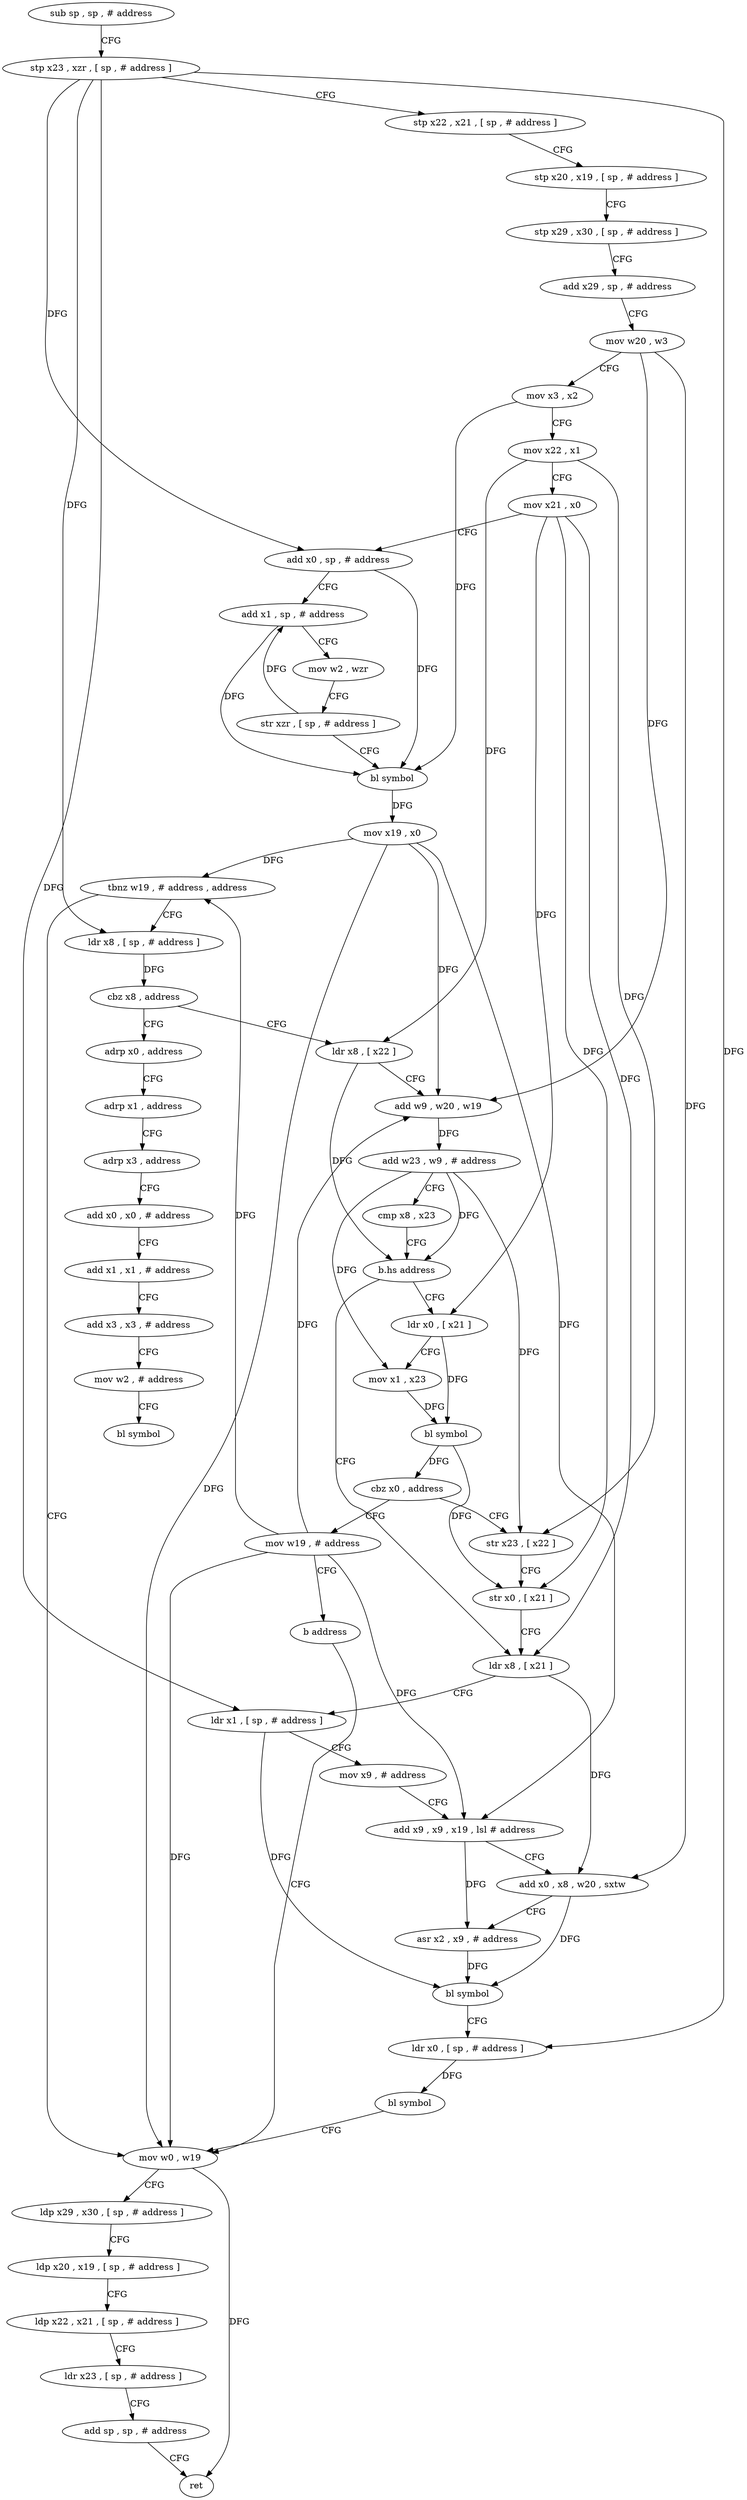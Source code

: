 digraph "func" {
"4212280" [label = "sub sp , sp , # address" ]
"4212284" [label = "stp x23 , xzr , [ sp , # address ]" ]
"4212288" [label = "stp x22 , x21 , [ sp , # address ]" ]
"4212292" [label = "stp x20 , x19 , [ sp , # address ]" ]
"4212296" [label = "stp x29 , x30 , [ sp , # address ]" ]
"4212300" [label = "add x29 , sp , # address" ]
"4212304" [label = "mov w20 , w3" ]
"4212308" [label = "mov x3 , x2" ]
"4212312" [label = "mov x22 , x1" ]
"4212316" [label = "mov x21 , x0" ]
"4212320" [label = "add x0 , sp , # address" ]
"4212324" [label = "add x1 , sp , # address" ]
"4212328" [label = "mov w2 , wzr" ]
"4212332" [label = "str xzr , [ sp , # address ]" ]
"4212336" [label = "bl symbol" ]
"4212340" [label = "mov x19 , x0" ]
"4212344" [label = "tbnz w19 , # address , address" ]
"4212436" [label = "mov w0 , w19" ]
"4212348" [label = "ldr x8 , [ sp , # address ]" ]
"4212440" [label = "ldp x29 , x30 , [ sp , # address ]" ]
"4212444" [label = "ldp x20 , x19 , [ sp , # address ]" ]
"4212448" [label = "ldp x22 , x21 , [ sp , # address ]" ]
"4212452" [label = "ldr x23 , [ sp , # address ]" ]
"4212456" [label = "add sp , sp , # address" ]
"4212460" [label = "ret" ]
"4212352" [label = "cbz x8 , address" ]
"4212472" [label = "adrp x0 , address" ]
"4212356" [label = "ldr x8 , [ x22 ]" ]
"4212476" [label = "adrp x1 , address" ]
"4212480" [label = "adrp x3 , address" ]
"4212484" [label = "add x0 , x0 , # address" ]
"4212488" [label = "add x1 , x1 , # address" ]
"4212492" [label = "add x3 , x3 , # address" ]
"4212496" [label = "mov w2 , # address" ]
"4212500" [label = "bl symbol" ]
"4212360" [label = "add w9 , w20 , w19" ]
"4212364" [label = "add w23 , w9 , # address" ]
"4212368" [label = "cmp x8 , x23" ]
"4212372" [label = "b.hs address" ]
"4212400" [label = "ldr x8 , [ x21 ]" ]
"4212376" [label = "ldr x0 , [ x21 ]" ]
"4212404" [label = "ldr x1 , [ sp , # address ]" ]
"4212408" [label = "mov x9 , # address" ]
"4212412" [label = "add x9 , x9 , x19 , lsl # address" ]
"4212416" [label = "add x0 , x8 , w20 , sxtw" ]
"4212420" [label = "asr x2 , x9 , # address" ]
"4212424" [label = "bl symbol" ]
"4212428" [label = "ldr x0 , [ sp , # address ]" ]
"4212432" [label = "bl symbol" ]
"4212380" [label = "mov x1 , x23" ]
"4212384" [label = "bl symbol" ]
"4212388" [label = "cbz x0 , address" ]
"4212464" [label = "mov w19 , # address" ]
"4212392" [label = "str x23 , [ x22 ]" ]
"4212468" [label = "b address" ]
"4212396" [label = "str x0 , [ x21 ]" ]
"4212280" -> "4212284" [ label = "CFG" ]
"4212284" -> "4212288" [ label = "CFG" ]
"4212284" -> "4212348" [ label = "DFG" ]
"4212284" -> "4212404" [ label = "DFG" ]
"4212284" -> "4212428" [ label = "DFG" ]
"4212284" -> "4212320" [ label = "DFG" ]
"4212288" -> "4212292" [ label = "CFG" ]
"4212292" -> "4212296" [ label = "CFG" ]
"4212296" -> "4212300" [ label = "CFG" ]
"4212300" -> "4212304" [ label = "CFG" ]
"4212304" -> "4212308" [ label = "CFG" ]
"4212304" -> "4212360" [ label = "DFG" ]
"4212304" -> "4212416" [ label = "DFG" ]
"4212308" -> "4212312" [ label = "CFG" ]
"4212308" -> "4212336" [ label = "DFG" ]
"4212312" -> "4212316" [ label = "CFG" ]
"4212312" -> "4212356" [ label = "DFG" ]
"4212312" -> "4212392" [ label = "DFG" ]
"4212316" -> "4212320" [ label = "CFG" ]
"4212316" -> "4212400" [ label = "DFG" ]
"4212316" -> "4212376" [ label = "DFG" ]
"4212316" -> "4212396" [ label = "DFG" ]
"4212320" -> "4212324" [ label = "CFG" ]
"4212320" -> "4212336" [ label = "DFG" ]
"4212324" -> "4212328" [ label = "CFG" ]
"4212324" -> "4212336" [ label = "DFG" ]
"4212328" -> "4212332" [ label = "CFG" ]
"4212332" -> "4212336" [ label = "CFG" ]
"4212332" -> "4212324" [ label = "DFG" ]
"4212336" -> "4212340" [ label = "DFG" ]
"4212340" -> "4212344" [ label = "DFG" ]
"4212340" -> "4212436" [ label = "DFG" ]
"4212340" -> "4212360" [ label = "DFG" ]
"4212340" -> "4212412" [ label = "DFG" ]
"4212344" -> "4212436" [ label = "CFG" ]
"4212344" -> "4212348" [ label = "CFG" ]
"4212436" -> "4212440" [ label = "CFG" ]
"4212436" -> "4212460" [ label = "DFG" ]
"4212348" -> "4212352" [ label = "DFG" ]
"4212440" -> "4212444" [ label = "CFG" ]
"4212444" -> "4212448" [ label = "CFG" ]
"4212448" -> "4212452" [ label = "CFG" ]
"4212452" -> "4212456" [ label = "CFG" ]
"4212456" -> "4212460" [ label = "CFG" ]
"4212352" -> "4212472" [ label = "CFG" ]
"4212352" -> "4212356" [ label = "CFG" ]
"4212472" -> "4212476" [ label = "CFG" ]
"4212356" -> "4212360" [ label = "CFG" ]
"4212356" -> "4212372" [ label = "DFG" ]
"4212476" -> "4212480" [ label = "CFG" ]
"4212480" -> "4212484" [ label = "CFG" ]
"4212484" -> "4212488" [ label = "CFG" ]
"4212488" -> "4212492" [ label = "CFG" ]
"4212492" -> "4212496" [ label = "CFG" ]
"4212496" -> "4212500" [ label = "CFG" ]
"4212360" -> "4212364" [ label = "DFG" ]
"4212364" -> "4212368" [ label = "CFG" ]
"4212364" -> "4212372" [ label = "DFG" ]
"4212364" -> "4212380" [ label = "DFG" ]
"4212364" -> "4212392" [ label = "DFG" ]
"4212368" -> "4212372" [ label = "CFG" ]
"4212372" -> "4212400" [ label = "CFG" ]
"4212372" -> "4212376" [ label = "CFG" ]
"4212400" -> "4212404" [ label = "CFG" ]
"4212400" -> "4212416" [ label = "DFG" ]
"4212376" -> "4212380" [ label = "CFG" ]
"4212376" -> "4212384" [ label = "DFG" ]
"4212404" -> "4212408" [ label = "CFG" ]
"4212404" -> "4212424" [ label = "DFG" ]
"4212408" -> "4212412" [ label = "CFG" ]
"4212412" -> "4212416" [ label = "CFG" ]
"4212412" -> "4212420" [ label = "DFG" ]
"4212416" -> "4212420" [ label = "CFG" ]
"4212416" -> "4212424" [ label = "DFG" ]
"4212420" -> "4212424" [ label = "DFG" ]
"4212424" -> "4212428" [ label = "CFG" ]
"4212428" -> "4212432" [ label = "DFG" ]
"4212432" -> "4212436" [ label = "CFG" ]
"4212380" -> "4212384" [ label = "DFG" ]
"4212384" -> "4212388" [ label = "DFG" ]
"4212384" -> "4212396" [ label = "DFG" ]
"4212388" -> "4212464" [ label = "CFG" ]
"4212388" -> "4212392" [ label = "CFG" ]
"4212464" -> "4212468" [ label = "CFG" ]
"4212464" -> "4212344" [ label = "DFG" ]
"4212464" -> "4212436" [ label = "DFG" ]
"4212464" -> "4212360" [ label = "DFG" ]
"4212464" -> "4212412" [ label = "DFG" ]
"4212392" -> "4212396" [ label = "CFG" ]
"4212468" -> "4212436" [ label = "CFG" ]
"4212396" -> "4212400" [ label = "CFG" ]
}
